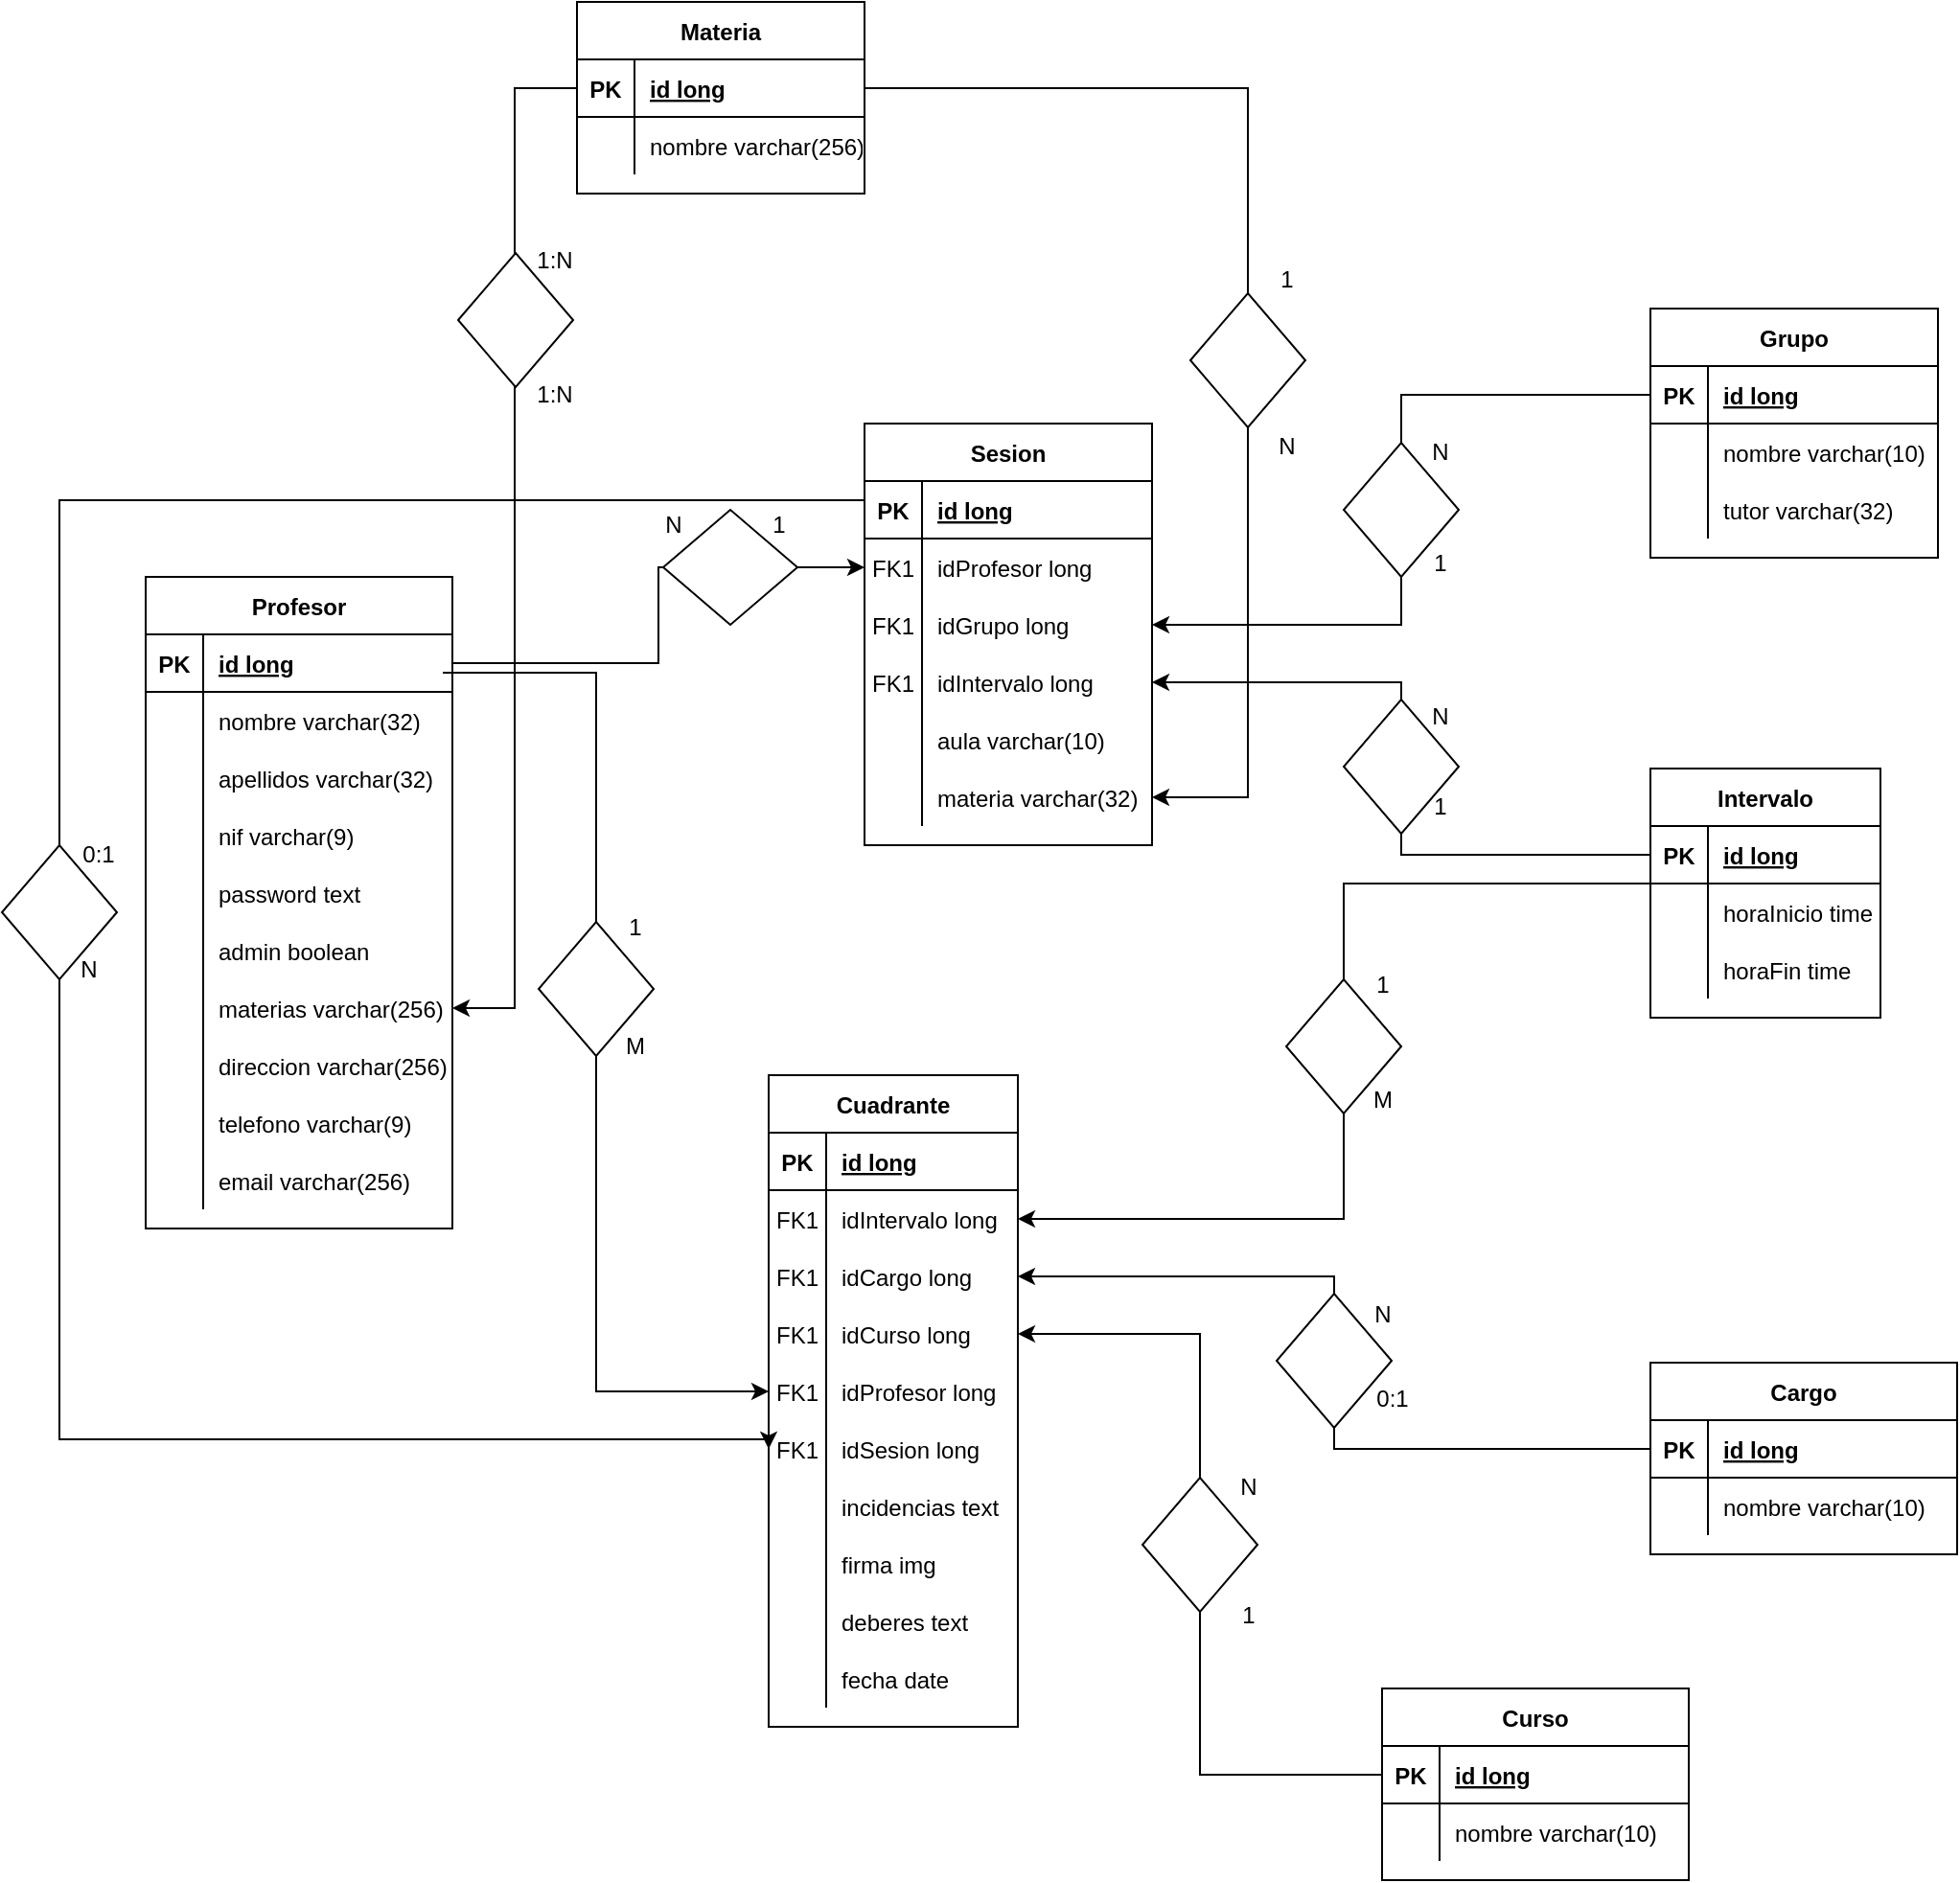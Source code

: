 <mxfile version="24.9.3">
  <diagram id="R2lEEEUBdFMjLlhIrx00" name="Page-1">
    <mxGraphModel dx="1673" dy="2074" grid="1" gridSize="10" guides="1" tooltips="1" connect="1" arrows="1" fold="1" page="1" pageScale="1" pageWidth="850" pageHeight="1100" math="0" shadow="0" extFonts="Permanent Marker^https://fonts.googleapis.com/css?family=Permanent+Marker">
      <root>
        <mxCell id="0" />
        <mxCell id="1" parent="0" />
        <mxCell id="C-vyLk0tnHw3VtMMgP7b-2" value="Cargo" style="shape=table;startSize=30;container=1;collapsible=1;childLayout=tableLayout;fixedRows=1;rowLines=0;fontStyle=1;align=center;resizeLast=1;" parent="1" vertex="1">
          <mxGeometry x="950" y="270" width="160" height="100" as="geometry" />
        </mxCell>
        <mxCell id="C-vyLk0tnHw3VtMMgP7b-3" value="" style="shape=partialRectangle;collapsible=0;dropTarget=0;pointerEvents=0;fillColor=none;points=[[0,0.5],[1,0.5]];portConstraint=eastwest;top=0;left=0;right=0;bottom=1;" parent="C-vyLk0tnHw3VtMMgP7b-2" vertex="1">
          <mxGeometry y="30" width="160" height="30" as="geometry" />
        </mxCell>
        <mxCell id="C-vyLk0tnHw3VtMMgP7b-4" value="PK" style="shape=partialRectangle;overflow=hidden;connectable=0;fillColor=none;top=0;left=0;bottom=0;right=0;fontStyle=1;" parent="C-vyLk0tnHw3VtMMgP7b-3" vertex="1">
          <mxGeometry width="30" height="30" as="geometry">
            <mxRectangle width="30" height="30" as="alternateBounds" />
          </mxGeometry>
        </mxCell>
        <mxCell id="C-vyLk0tnHw3VtMMgP7b-5" value="id long" style="shape=partialRectangle;overflow=hidden;connectable=0;fillColor=none;top=0;left=0;bottom=0;right=0;align=left;spacingLeft=6;fontStyle=5;" parent="C-vyLk0tnHw3VtMMgP7b-3" vertex="1">
          <mxGeometry x="30" width="130" height="30" as="geometry">
            <mxRectangle width="130" height="30" as="alternateBounds" />
          </mxGeometry>
        </mxCell>
        <mxCell id="C-vyLk0tnHw3VtMMgP7b-6" value="" style="shape=partialRectangle;collapsible=0;dropTarget=0;pointerEvents=0;fillColor=none;points=[[0,0.5],[1,0.5]];portConstraint=eastwest;top=0;left=0;right=0;bottom=0;" parent="C-vyLk0tnHw3VtMMgP7b-2" vertex="1">
          <mxGeometry y="60" width="160" height="30" as="geometry" />
        </mxCell>
        <mxCell id="C-vyLk0tnHw3VtMMgP7b-7" value="" style="shape=partialRectangle;overflow=hidden;connectable=0;fillColor=none;top=0;left=0;bottom=0;right=0;" parent="C-vyLk0tnHw3VtMMgP7b-6" vertex="1">
          <mxGeometry width="30" height="30" as="geometry">
            <mxRectangle width="30" height="30" as="alternateBounds" />
          </mxGeometry>
        </mxCell>
        <mxCell id="C-vyLk0tnHw3VtMMgP7b-8" value="nombre varchar(10)" style="shape=partialRectangle;overflow=hidden;connectable=0;fillColor=none;top=0;left=0;bottom=0;right=0;align=left;spacingLeft=6;" parent="C-vyLk0tnHw3VtMMgP7b-6" vertex="1">
          <mxGeometry x="30" width="130" height="30" as="geometry">
            <mxRectangle width="130" height="30" as="alternateBounds" />
          </mxGeometry>
        </mxCell>
        <mxCell id="g5F8rc-oqBEYYvra2aGh-3" value="Profesor" style="shape=table;startSize=30;container=1;collapsible=1;childLayout=tableLayout;fixedRows=1;rowLines=0;fontStyle=1;align=center;resizeLast=1;" parent="1" vertex="1">
          <mxGeometry x="165" y="-140" width="160" height="340" as="geometry" />
        </mxCell>
        <mxCell id="g5F8rc-oqBEYYvra2aGh-4" value="" style="shape=partialRectangle;collapsible=0;dropTarget=0;pointerEvents=0;fillColor=none;points=[[0,0.5],[1,0.5]];portConstraint=eastwest;top=0;left=0;right=0;bottom=1;" parent="g5F8rc-oqBEYYvra2aGh-3" vertex="1">
          <mxGeometry y="30" width="160" height="30" as="geometry" />
        </mxCell>
        <mxCell id="g5F8rc-oqBEYYvra2aGh-5" value="PK" style="shape=partialRectangle;overflow=hidden;connectable=0;fillColor=none;top=0;left=0;bottom=0;right=0;fontStyle=1;" parent="g5F8rc-oqBEYYvra2aGh-4" vertex="1">
          <mxGeometry width="30" height="30" as="geometry">
            <mxRectangle width="30" height="30" as="alternateBounds" />
          </mxGeometry>
        </mxCell>
        <mxCell id="g5F8rc-oqBEYYvra2aGh-6" value="id long" style="shape=partialRectangle;overflow=hidden;connectable=0;fillColor=none;top=0;left=0;bottom=0;right=0;align=left;spacingLeft=6;fontStyle=5;" parent="g5F8rc-oqBEYYvra2aGh-4" vertex="1">
          <mxGeometry x="30" width="130" height="30" as="geometry">
            <mxRectangle width="130" height="30" as="alternateBounds" />
          </mxGeometry>
        </mxCell>
        <mxCell id="g5F8rc-oqBEYYvra2aGh-7" value="" style="shape=partialRectangle;collapsible=0;dropTarget=0;pointerEvents=0;fillColor=none;points=[[0,0.5],[1,0.5]];portConstraint=eastwest;top=0;left=0;right=0;bottom=0;" parent="g5F8rc-oqBEYYvra2aGh-3" vertex="1">
          <mxGeometry y="60" width="160" height="30" as="geometry" />
        </mxCell>
        <mxCell id="g5F8rc-oqBEYYvra2aGh-8" value="" style="shape=partialRectangle;overflow=hidden;connectable=0;fillColor=none;top=0;left=0;bottom=0;right=0;" parent="g5F8rc-oqBEYYvra2aGh-7" vertex="1">
          <mxGeometry width="30" height="30" as="geometry">
            <mxRectangle width="30" height="30" as="alternateBounds" />
          </mxGeometry>
        </mxCell>
        <mxCell id="g5F8rc-oqBEYYvra2aGh-9" value="nombre varchar(32)" style="shape=partialRectangle;overflow=hidden;connectable=0;fillColor=none;top=0;left=0;bottom=0;right=0;align=left;spacingLeft=6;" parent="g5F8rc-oqBEYYvra2aGh-7" vertex="1">
          <mxGeometry x="30" width="130" height="30" as="geometry">
            <mxRectangle width="130" height="30" as="alternateBounds" />
          </mxGeometry>
        </mxCell>
        <mxCell id="g5F8rc-oqBEYYvra2aGh-27" value="" style="shape=partialRectangle;collapsible=0;dropTarget=0;pointerEvents=0;fillColor=none;points=[[0,0.5],[1,0.5]];portConstraint=eastwest;top=0;left=0;right=0;bottom=0;" parent="g5F8rc-oqBEYYvra2aGh-3" vertex="1">
          <mxGeometry y="90" width="160" height="30" as="geometry" />
        </mxCell>
        <mxCell id="g5F8rc-oqBEYYvra2aGh-28" value="" style="shape=partialRectangle;overflow=hidden;connectable=0;fillColor=none;top=0;left=0;bottom=0;right=0;" parent="g5F8rc-oqBEYYvra2aGh-27" vertex="1">
          <mxGeometry width="30" height="30" as="geometry">
            <mxRectangle width="30" height="30" as="alternateBounds" />
          </mxGeometry>
        </mxCell>
        <mxCell id="g5F8rc-oqBEYYvra2aGh-29" value="apellidos varchar(32)" style="shape=partialRectangle;overflow=hidden;connectable=0;fillColor=none;top=0;left=0;bottom=0;right=0;align=left;spacingLeft=6;" parent="g5F8rc-oqBEYYvra2aGh-27" vertex="1">
          <mxGeometry x="30" width="130" height="30" as="geometry">
            <mxRectangle width="130" height="30" as="alternateBounds" />
          </mxGeometry>
        </mxCell>
        <mxCell id="g5F8rc-oqBEYYvra2aGh-30" value="" style="shape=partialRectangle;collapsible=0;dropTarget=0;pointerEvents=0;fillColor=none;points=[[0,0.5],[1,0.5]];portConstraint=eastwest;top=0;left=0;right=0;bottom=0;" parent="g5F8rc-oqBEYYvra2aGh-3" vertex="1">
          <mxGeometry y="120" width="160" height="30" as="geometry" />
        </mxCell>
        <mxCell id="g5F8rc-oqBEYYvra2aGh-31" value="" style="shape=partialRectangle;overflow=hidden;connectable=0;fillColor=none;top=0;left=0;bottom=0;right=0;" parent="g5F8rc-oqBEYYvra2aGh-30" vertex="1">
          <mxGeometry width="30" height="30" as="geometry">
            <mxRectangle width="30" height="30" as="alternateBounds" />
          </mxGeometry>
        </mxCell>
        <mxCell id="g5F8rc-oqBEYYvra2aGh-32" value="nif varchar(9)" style="shape=partialRectangle;overflow=hidden;connectable=0;fillColor=none;top=0;left=0;bottom=0;right=0;align=left;spacingLeft=6;" parent="g5F8rc-oqBEYYvra2aGh-30" vertex="1">
          <mxGeometry x="30" width="130" height="30" as="geometry">
            <mxRectangle width="130" height="30" as="alternateBounds" />
          </mxGeometry>
        </mxCell>
        <mxCell id="g5F8rc-oqBEYYvra2aGh-87" value="" style="shape=partialRectangle;collapsible=0;dropTarget=0;pointerEvents=0;fillColor=none;points=[[0,0.5],[1,0.5]];portConstraint=eastwest;top=0;left=0;right=0;bottom=0;" parent="g5F8rc-oqBEYYvra2aGh-3" vertex="1">
          <mxGeometry y="150" width="160" height="30" as="geometry" />
        </mxCell>
        <mxCell id="g5F8rc-oqBEYYvra2aGh-88" value="" style="shape=partialRectangle;overflow=hidden;connectable=0;fillColor=none;top=0;left=0;bottom=0;right=0;" parent="g5F8rc-oqBEYYvra2aGh-87" vertex="1">
          <mxGeometry width="30" height="30" as="geometry">
            <mxRectangle width="30" height="30" as="alternateBounds" />
          </mxGeometry>
        </mxCell>
        <mxCell id="g5F8rc-oqBEYYvra2aGh-89" value="password text" style="shape=partialRectangle;overflow=hidden;connectable=0;fillColor=none;top=0;left=0;bottom=0;right=0;align=left;spacingLeft=6;" parent="g5F8rc-oqBEYYvra2aGh-87" vertex="1">
          <mxGeometry x="30" width="130" height="30" as="geometry">
            <mxRectangle width="130" height="30" as="alternateBounds" />
          </mxGeometry>
        </mxCell>
        <mxCell id="g5F8rc-oqBEYYvra2aGh-72" value="" style="shape=partialRectangle;collapsible=0;dropTarget=0;pointerEvents=0;fillColor=none;points=[[0,0.5],[1,0.5]];portConstraint=eastwest;top=0;left=0;right=0;bottom=0;" parent="g5F8rc-oqBEYYvra2aGh-3" vertex="1">
          <mxGeometry y="180" width="160" height="30" as="geometry" />
        </mxCell>
        <mxCell id="g5F8rc-oqBEYYvra2aGh-73" value="" style="shape=partialRectangle;overflow=hidden;connectable=0;fillColor=none;top=0;left=0;bottom=0;right=0;" parent="g5F8rc-oqBEYYvra2aGh-72" vertex="1">
          <mxGeometry width="30" height="30" as="geometry">
            <mxRectangle width="30" height="30" as="alternateBounds" />
          </mxGeometry>
        </mxCell>
        <mxCell id="g5F8rc-oqBEYYvra2aGh-74" value="admin boolean" style="shape=partialRectangle;overflow=hidden;connectable=0;fillColor=none;top=0;left=0;bottom=0;right=0;align=left;spacingLeft=6;" parent="g5F8rc-oqBEYYvra2aGh-72" vertex="1">
          <mxGeometry x="30" width="130" height="30" as="geometry">
            <mxRectangle width="130" height="30" as="alternateBounds" />
          </mxGeometry>
        </mxCell>
        <mxCell id="g5F8rc-oqBEYYvra2aGh-75" value="" style="shape=partialRectangle;collapsible=0;dropTarget=0;pointerEvents=0;fillColor=none;points=[[0,0.5],[1,0.5]];portConstraint=eastwest;top=0;left=0;right=0;bottom=0;" parent="g5F8rc-oqBEYYvra2aGh-3" vertex="1">
          <mxGeometry y="210" width="160" height="30" as="geometry" />
        </mxCell>
        <mxCell id="g5F8rc-oqBEYYvra2aGh-76" value="" style="shape=partialRectangle;overflow=hidden;connectable=0;fillColor=none;top=0;left=0;bottom=0;right=0;" parent="g5F8rc-oqBEYYvra2aGh-75" vertex="1">
          <mxGeometry width="30" height="30" as="geometry">
            <mxRectangle width="30" height="30" as="alternateBounds" />
          </mxGeometry>
        </mxCell>
        <mxCell id="g5F8rc-oqBEYYvra2aGh-77" value="materias varchar(256)" style="shape=partialRectangle;overflow=hidden;connectable=0;fillColor=none;top=0;left=0;bottom=0;right=0;align=left;spacingLeft=6;" parent="g5F8rc-oqBEYYvra2aGh-75" vertex="1">
          <mxGeometry x="30" width="130" height="30" as="geometry">
            <mxRectangle width="130" height="30" as="alternateBounds" />
          </mxGeometry>
        </mxCell>
        <mxCell id="g5F8rc-oqBEYYvra2aGh-78" value="" style="shape=partialRectangle;collapsible=0;dropTarget=0;pointerEvents=0;fillColor=none;points=[[0,0.5],[1,0.5]];portConstraint=eastwest;top=0;left=0;right=0;bottom=0;" parent="g5F8rc-oqBEYYvra2aGh-3" vertex="1">
          <mxGeometry y="240" width="160" height="30" as="geometry" />
        </mxCell>
        <mxCell id="g5F8rc-oqBEYYvra2aGh-79" value="" style="shape=partialRectangle;overflow=hidden;connectable=0;fillColor=none;top=0;left=0;bottom=0;right=0;" parent="g5F8rc-oqBEYYvra2aGh-78" vertex="1">
          <mxGeometry width="30" height="30" as="geometry">
            <mxRectangle width="30" height="30" as="alternateBounds" />
          </mxGeometry>
        </mxCell>
        <mxCell id="g5F8rc-oqBEYYvra2aGh-80" value="direccion varchar(256)" style="shape=partialRectangle;overflow=hidden;connectable=0;fillColor=none;top=0;left=0;bottom=0;right=0;align=left;spacingLeft=6;" parent="g5F8rc-oqBEYYvra2aGh-78" vertex="1">
          <mxGeometry x="30" width="130" height="30" as="geometry">
            <mxRectangle width="130" height="30" as="alternateBounds" />
          </mxGeometry>
        </mxCell>
        <mxCell id="g5F8rc-oqBEYYvra2aGh-81" value="" style="shape=partialRectangle;collapsible=0;dropTarget=0;pointerEvents=0;fillColor=none;points=[[0,0.5],[1,0.5]];portConstraint=eastwest;top=0;left=0;right=0;bottom=0;" parent="g5F8rc-oqBEYYvra2aGh-3" vertex="1">
          <mxGeometry y="270" width="160" height="30" as="geometry" />
        </mxCell>
        <mxCell id="g5F8rc-oqBEYYvra2aGh-82" value="" style="shape=partialRectangle;overflow=hidden;connectable=0;fillColor=none;top=0;left=0;bottom=0;right=0;" parent="g5F8rc-oqBEYYvra2aGh-81" vertex="1">
          <mxGeometry width="30" height="30" as="geometry">
            <mxRectangle width="30" height="30" as="alternateBounds" />
          </mxGeometry>
        </mxCell>
        <mxCell id="g5F8rc-oqBEYYvra2aGh-83" value="telefono varchar(9)" style="shape=partialRectangle;overflow=hidden;connectable=0;fillColor=none;top=0;left=0;bottom=0;right=0;align=left;spacingLeft=6;" parent="g5F8rc-oqBEYYvra2aGh-81" vertex="1">
          <mxGeometry x="30" width="130" height="30" as="geometry">
            <mxRectangle width="130" height="30" as="alternateBounds" />
          </mxGeometry>
        </mxCell>
        <mxCell id="g5F8rc-oqBEYYvra2aGh-84" value="" style="shape=partialRectangle;collapsible=0;dropTarget=0;pointerEvents=0;fillColor=none;points=[[0,0.5],[1,0.5]];portConstraint=eastwest;top=0;left=0;right=0;bottom=0;" parent="g5F8rc-oqBEYYvra2aGh-3" vertex="1">
          <mxGeometry y="300" width="160" height="30" as="geometry" />
        </mxCell>
        <mxCell id="g5F8rc-oqBEYYvra2aGh-85" value="" style="shape=partialRectangle;overflow=hidden;connectable=0;fillColor=none;top=0;left=0;bottom=0;right=0;" parent="g5F8rc-oqBEYYvra2aGh-84" vertex="1">
          <mxGeometry width="30" height="30" as="geometry">
            <mxRectangle width="30" height="30" as="alternateBounds" />
          </mxGeometry>
        </mxCell>
        <mxCell id="g5F8rc-oqBEYYvra2aGh-86" value="email varchar(256)" style="shape=partialRectangle;overflow=hidden;connectable=0;fillColor=none;top=0;left=0;bottom=0;right=0;align=left;spacingLeft=6;" parent="g5F8rc-oqBEYYvra2aGh-84" vertex="1">
          <mxGeometry x="30" width="130" height="30" as="geometry">
            <mxRectangle width="130" height="30" as="alternateBounds" />
          </mxGeometry>
        </mxCell>
        <mxCell id="g5F8rc-oqBEYYvra2aGh-90" value="Sesion" style="shape=table;startSize=30;container=1;collapsible=1;childLayout=tableLayout;fixedRows=1;rowLines=0;fontStyle=1;align=center;resizeLast=1;shadow=0;" parent="1" vertex="1">
          <mxGeometry x="540" y="-220" width="150" height="220" as="geometry" />
        </mxCell>
        <mxCell id="g5F8rc-oqBEYYvra2aGh-91" value="" style="shape=partialRectangle;collapsible=0;dropTarget=0;pointerEvents=0;fillColor=none;points=[[0,0.5],[1,0.5]];portConstraint=eastwest;top=0;left=0;right=0;bottom=1;" parent="g5F8rc-oqBEYYvra2aGh-90" vertex="1">
          <mxGeometry y="30" width="150" height="30" as="geometry" />
        </mxCell>
        <mxCell id="g5F8rc-oqBEYYvra2aGh-92" value="PK" style="shape=partialRectangle;overflow=hidden;connectable=0;fillColor=none;top=0;left=0;bottom=0;right=0;fontStyle=1;" parent="g5F8rc-oqBEYYvra2aGh-91" vertex="1">
          <mxGeometry width="30" height="30" as="geometry">
            <mxRectangle width="30" height="30" as="alternateBounds" />
          </mxGeometry>
        </mxCell>
        <mxCell id="g5F8rc-oqBEYYvra2aGh-93" value="id long" style="shape=partialRectangle;overflow=hidden;connectable=0;fillColor=none;top=0;left=0;bottom=0;right=0;align=left;spacingLeft=6;fontStyle=5;" parent="g5F8rc-oqBEYYvra2aGh-91" vertex="1">
          <mxGeometry x="30" width="120" height="30" as="geometry">
            <mxRectangle width="120" height="30" as="alternateBounds" />
          </mxGeometry>
        </mxCell>
        <mxCell id="g5F8rc-oqBEYYvra2aGh-94" value="" style="shape=partialRectangle;collapsible=0;dropTarget=0;pointerEvents=0;fillColor=none;points=[[0,0.5],[1,0.5]];portConstraint=eastwest;top=0;left=0;right=0;bottom=0;" parent="g5F8rc-oqBEYYvra2aGh-90" vertex="1">
          <mxGeometry y="60" width="150" height="30" as="geometry" />
        </mxCell>
        <mxCell id="g5F8rc-oqBEYYvra2aGh-95" value="FK1" style="shape=partialRectangle;overflow=hidden;connectable=0;fillColor=none;top=0;left=0;bottom=0;right=0;" parent="g5F8rc-oqBEYYvra2aGh-94" vertex="1">
          <mxGeometry width="30" height="30" as="geometry">
            <mxRectangle width="30" height="30" as="alternateBounds" />
          </mxGeometry>
        </mxCell>
        <mxCell id="g5F8rc-oqBEYYvra2aGh-96" value="idProfesor long" style="shape=partialRectangle;overflow=hidden;connectable=0;fillColor=none;top=0;left=0;bottom=0;right=0;align=left;spacingLeft=6;" parent="g5F8rc-oqBEYYvra2aGh-94" vertex="1">
          <mxGeometry x="30" width="120" height="30" as="geometry">
            <mxRectangle width="120" height="30" as="alternateBounds" />
          </mxGeometry>
        </mxCell>
        <mxCell id="g5F8rc-oqBEYYvra2aGh-121" value="" style="shape=partialRectangle;collapsible=0;dropTarget=0;pointerEvents=0;fillColor=none;points=[[0,0.5],[1,0.5]];portConstraint=eastwest;top=0;left=0;right=0;bottom=0;" parent="g5F8rc-oqBEYYvra2aGh-90" vertex="1">
          <mxGeometry y="90" width="150" height="30" as="geometry" />
        </mxCell>
        <mxCell id="g5F8rc-oqBEYYvra2aGh-122" value="FK1" style="shape=partialRectangle;overflow=hidden;connectable=0;fillColor=none;top=0;left=0;bottom=0;right=0;" parent="g5F8rc-oqBEYYvra2aGh-121" vertex="1">
          <mxGeometry width="30" height="30" as="geometry">
            <mxRectangle width="30" height="30" as="alternateBounds" />
          </mxGeometry>
        </mxCell>
        <mxCell id="g5F8rc-oqBEYYvra2aGh-123" value="idGrupo long" style="shape=partialRectangle;overflow=hidden;connectable=0;fillColor=none;top=0;left=0;bottom=0;right=0;align=left;spacingLeft=6;" parent="g5F8rc-oqBEYYvra2aGh-121" vertex="1">
          <mxGeometry x="30" width="120" height="30" as="geometry">
            <mxRectangle width="120" height="30" as="alternateBounds" />
          </mxGeometry>
        </mxCell>
        <mxCell id="g5F8rc-oqBEYYvra2aGh-124" value="" style="shape=partialRectangle;collapsible=0;dropTarget=0;pointerEvents=0;fillColor=none;points=[[0,0.5],[1,0.5]];portConstraint=eastwest;top=0;left=0;right=0;bottom=0;" parent="g5F8rc-oqBEYYvra2aGh-90" vertex="1">
          <mxGeometry y="120" width="150" height="30" as="geometry" />
        </mxCell>
        <mxCell id="g5F8rc-oqBEYYvra2aGh-125" value="FK1" style="shape=partialRectangle;overflow=hidden;connectable=0;fillColor=none;top=0;left=0;bottom=0;right=0;" parent="g5F8rc-oqBEYYvra2aGh-124" vertex="1">
          <mxGeometry width="30" height="30" as="geometry">
            <mxRectangle width="30" height="30" as="alternateBounds" />
          </mxGeometry>
        </mxCell>
        <mxCell id="g5F8rc-oqBEYYvra2aGh-126" value="idIntervalo long" style="shape=partialRectangle;overflow=hidden;connectable=0;fillColor=none;top=0;left=0;bottom=0;right=0;align=left;spacingLeft=6;" parent="g5F8rc-oqBEYYvra2aGh-124" vertex="1">
          <mxGeometry x="30" width="120" height="30" as="geometry">
            <mxRectangle width="120" height="30" as="alternateBounds" />
          </mxGeometry>
        </mxCell>
        <mxCell id="g5F8rc-oqBEYYvra2aGh-127" value="" style="shape=partialRectangle;collapsible=0;dropTarget=0;pointerEvents=0;fillColor=none;points=[[0,0.5],[1,0.5]];portConstraint=eastwest;top=0;left=0;right=0;bottom=0;" parent="g5F8rc-oqBEYYvra2aGh-90" vertex="1">
          <mxGeometry y="150" width="150" height="30" as="geometry" />
        </mxCell>
        <mxCell id="g5F8rc-oqBEYYvra2aGh-128" value="" style="shape=partialRectangle;overflow=hidden;connectable=0;fillColor=none;top=0;left=0;bottom=0;right=0;" parent="g5F8rc-oqBEYYvra2aGh-127" vertex="1">
          <mxGeometry width="30" height="30" as="geometry">
            <mxRectangle width="30" height="30" as="alternateBounds" />
          </mxGeometry>
        </mxCell>
        <mxCell id="g5F8rc-oqBEYYvra2aGh-129" value="aula varchar(10)" style="shape=partialRectangle;overflow=hidden;connectable=0;fillColor=none;top=0;left=0;bottom=0;right=0;align=left;spacingLeft=6;" parent="g5F8rc-oqBEYYvra2aGh-127" vertex="1">
          <mxGeometry x="30" width="120" height="30" as="geometry">
            <mxRectangle width="120" height="30" as="alternateBounds" />
          </mxGeometry>
        </mxCell>
        <mxCell id="g5F8rc-oqBEYYvra2aGh-130" value="" style="shape=partialRectangle;collapsible=0;dropTarget=0;pointerEvents=0;fillColor=none;points=[[0,0.5],[1,0.5]];portConstraint=eastwest;top=0;left=0;right=0;bottom=0;" parent="g5F8rc-oqBEYYvra2aGh-90" vertex="1">
          <mxGeometry y="180" width="150" height="30" as="geometry" />
        </mxCell>
        <mxCell id="g5F8rc-oqBEYYvra2aGh-131" value="" style="shape=partialRectangle;overflow=hidden;connectable=0;fillColor=none;top=0;left=0;bottom=0;right=0;" parent="g5F8rc-oqBEYYvra2aGh-130" vertex="1">
          <mxGeometry width="30" height="30" as="geometry">
            <mxRectangle width="30" height="30" as="alternateBounds" />
          </mxGeometry>
        </mxCell>
        <mxCell id="g5F8rc-oqBEYYvra2aGh-132" value="materia varchar(32)" style="shape=partialRectangle;overflow=hidden;connectable=0;fillColor=none;top=0;left=0;bottom=0;right=0;align=left;spacingLeft=6;" parent="g5F8rc-oqBEYYvra2aGh-130" vertex="1">
          <mxGeometry x="30" width="120" height="30" as="geometry">
            <mxRectangle width="120" height="30" as="alternateBounds" />
          </mxGeometry>
        </mxCell>
        <mxCell id="g5F8rc-oqBEYYvra2aGh-133" value="Grupo" style="shape=table;startSize=30;container=1;collapsible=1;childLayout=tableLayout;fixedRows=1;rowLines=0;fontStyle=1;align=center;resizeLast=1;" parent="1" vertex="1">
          <mxGeometry x="950" y="-280" width="150" height="130" as="geometry" />
        </mxCell>
        <mxCell id="g5F8rc-oqBEYYvra2aGh-134" value="" style="shape=partialRectangle;collapsible=0;dropTarget=0;pointerEvents=0;fillColor=none;points=[[0,0.5],[1,0.5]];portConstraint=eastwest;top=0;left=0;right=0;bottom=1;" parent="g5F8rc-oqBEYYvra2aGh-133" vertex="1">
          <mxGeometry y="30" width="150" height="30" as="geometry" />
        </mxCell>
        <mxCell id="g5F8rc-oqBEYYvra2aGh-135" value="PK" style="shape=partialRectangle;overflow=hidden;connectable=0;fillColor=none;top=0;left=0;bottom=0;right=0;fontStyle=1;" parent="g5F8rc-oqBEYYvra2aGh-134" vertex="1">
          <mxGeometry width="30" height="30" as="geometry">
            <mxRectangle width="30" height="30" as="alternateBounds" />
          </mxGeometry>
        </mxCell>
        <mxCell id="g5F8rc-oqBEYYvra2aGh-136" value="id long" style="shape=partialRectangle;overflow=hidden;connectable=0;fillColor=none;top=0;left=0;bottom=0;right=0;align=left;spacingLeft=6;fontStyle=5;" parent="g5F8rc-oqBEYYvra2aGh-134" vertex="1">
          <mxGeometry x="30" width="120" height="30" as="geometry">
            <mxRectangle width="120" height="30" as="alternateBounds" />
          </mxGeometry>
        </mxCell>
        <mxCell id="g5F8rc-oqBEYYvra2aGh-137" value="" style="shape=partialRectangle;collapsible=0;dropTarget=0;pointerEvents=0;fillColor=none;points=[[0,0.5],[1,0.5]];portConstraint=eastwest;top=0;left=0;right=0;bottom=0;" parent="g5F8rc-oqBEYYvra2aGh-133" vertex="1">
          <mxGeometry y="60" width="150" height="30" as="geometry" />
        </mxCell>
        <mxCell id="g5F8rc-oqBEYYvra2aGh-138" value="" style="shape=partialRectangle;overflow=hidden;connectable=0;fillColor=none;top=0;left=0;bottom=0;right=0;" parent="g5F8rc-oqBEYYvra2aGh-137" vertex="1">
          <mxGeometry width="30" height="30" as="geometry">
            <mxRectangle width="30" height="30" as="alternateBounds" />
          </mxGeometry>
        </mxCell>
        <mxCell id="g5F8rc-oqBEYYvra2aGh-139" value="nombre varchar(10)" style="shape=partialRectangle;overflow=hidden;connectable=0;fillColor=none;top=0;left=0;bottom=0;right=0;align=left;spacingLeft=6;" parent="g5F8rc-oqBEYYvra2aGh-137" vertex="1">
          <mxGeometry x="30" width="120" height="30" as="geometry">
            <mxRectangle width="120" height="30" as="alternateBounds" />
          </mxGeometry>
        </mxCell>
        <mxCell id="g5F8rc-oqBEYYvra2aGh-140" value="" style="shape=partialRectangle;collapsible=0;dropTarget=0;pointerEvents=0;fillColor=none;points=[[0,0.5],[1,0.5]];portConstraint=eastwest;top=0;left=0;right=0;bottom=0;" parent="g5F8rc-oqBEYYvra2aGh-133" vertex="1">
          <mxGeometry y="90" width="150" height="30" as="geometry" />
        </mxCell>
        <mxCell id="g5F8rc-oqBEYYvra2aGh-141" value="" style="shape=partialRectangle;overflow=hidden;connectable=0;fillColor=none;top=0;left=0;bottom=0;right=0;" parent="g5F8rc-oqBEYYvra2aGh-140" vertex="1">
          <mxGeometry width="30" height="30" as="geometry">
            <mxRectangle width="30" height="30" as="alternateBounds" />
          </mxGeometry>
        </mxCell>
        <mxCell id="g5F8rc-oqBEYYvra2aGh-142" value="tutor varchar(32)" style="shape=partialRectangle;overflow=hidden;connectable=0;fillColor=none;top=0;left=0;bottom=0;right=0;align=left;spacingLeft=6;" parent="g5F8rc-oqBEYYvra2aGh-140" vertex="1">
          <mxGeometry x="30" width="120" height="30" as="geometry">
            <mxRectangle width="120" height="30" as="alternateBounds" />
          </mxGeometry>
        </mxCell>
        <mxCell id="g5F8rc-oqBEYYvra2aGh-143" value="Intervalo" style="shape=table;startSize=30;container=1;collapsible=1;childLayout=tableLayout;fixedRows=1;rowLines=0;fontStyle=1;align=center;resizeLast=1;" parent="1" vertex="1">
          <mxGeometry x="950" y="-40" width="120" height="130" as="geometry" />
        </mxCell>
        <mxCell id="g5F8rc-oqBEYYvra2aGh-144" value="" style="shape=partialRectangle;collapsible=0;dropTarget=0;pointerEvents=0;fillColor=none;points=[[0,0.5],[1,0.5]];portConstraint=eastwest;top=0;left=0;right=0;bottom=1;" parent="g5F8rc-oqBEYYvra2aGh-143" vertex="1">
          <mxGeometry y="30" width="120" height="30" as="geometry" />
        </mxCell>
        <mxCell id="g5F8rc-oqBEYYvra2aGh-145" value="PK" style="shape=partialRectangle;overflow=hidden;connectable=0;fillColor=none;top=0;left=0;bottom=0;right=0;fontStyle=1;" parent="g5F8rc-oqBEYYvra2aGh-144" vertex="1">
          <mxGeometry width="30" height="30" as="geometry">
            <mxRectangle width="30" height="30" as="alternateBounds" />
          </mxGeometry>
        </mxCell>
        <mxCell id="g5F8rc-oqBEYYvra2aGh-146" value="id long" style="shape=partialRectangle;overflow=hidden;connectable=0;fillColor=none;top=0;left=0;bottom=0;right=0;align=left;spacingLeft=6;fontStyle=5;" parent="g5F8rc-oqBEYYvra2aGh-144" vertex="1">
          <mxGeometry x="30" width="90" height="30" as="geometry">
            <mxRectangle width="90" height="30" as="alternateBounds" />
          </mxGeometry>
        </mxCell>
        <mxCell id="g5F8rc-oqBEYYvra2aGh-147" value="" style="shape=partialRectangle;collapsible=0;dropTarget=0;pointerEvents=0;fillColor=none;points=[[0,0.5],[1,0.5]];portConstraint=eastwest;top=0;left=0;right=0;bottom=0;" parent="g5F8rc-oqBEYYvra2aGh-143" vertex="1">
          <mxGeometry y="60" width="120" height="30" as="geometry" />
        </mxCell>
        <mxCell id="g5F8rc-oqBEYYvra2aGh-148" value="" style="shape=partialRectangle;overflow=hidden;connectable=0;fillColor=none;top=0;left=0;bottom=0;right=0;" parent="g5F8rc-oqBEYYvra2aGh-147" vertex="1">
          <mxGeometry width="30" height="30" as="geometry">
            <mxRectangle width="30" height="30" as="alternateBounds" />
          </mxGeometry>
        </mxCell>
        <mxCell id="g5F8rc-oqBEYYvra2aGh-149" value="horaInicio time" style="shape=partialRectangle;overflow=hidden;connectable=0;fillColor=none;top=0;left=0;bottom=0;right=0;align=left;spacingLeft=6;" parent="g5F8rc-oqBEYYvra2aGh-147" vertex="1">
          <mxGeometry x="30" width="90" height="30" as="geometry">
            <mxRectangle width="90" height="30" as="alternateBounds" />
          </mxGeometry>
        </mxCell>
        <mxCell id="g5F8rc-oqBEYYvra2aGh-150" value="" style="shape=partialRectangle;collapsible=0;dropTarget=0;pointerEvents=0;fillColor=none;points=[[0,0.5],[1,0.5]];portConstraint=eastwest;top=0;left=0;right=0;bottom=0;" parent="g5F8rc-oqBEYYvra2aGh-143" vertex="1">
          <mxGeometry y="90" width="120" height="30" as="geometry" />
        </mxCell>
        <mxCell id="g5F8rc-oqBEYYvra2aGh-151" value="" style="shape=partialRectangle;overflow=hidden;connectable=0;fillColor=none;top=0;left=0;bottom=0;right=0;" parent="g5F8rc-oqBEYYvra2aGh-150" vertex="1">
          <mxGeometry width="30" height="30" as="geometry">
            <mxRectangle width="30" height="30" as="alternateBounds" />
          </mxGeometry>
        </mxCell>
        <mxCell id="g5F8rc-oqBEYYvra2aGh-152" value="horaFin time" style="shape=partialRectangle;overflow=hidden;connectable=0;fillColor=none;top=0;left=0;bottom=0;right=0;align=left;spacingLeft=6;" parent="g5F8rc-oqBEYYvra2aGh-150" vertex="1">
          <mxGeometry x="30" width="90" height="30" as="geometry">
            <mxRectangle width="90" height="30" as="alternateBounds" />
          </mxGeometry>
        </mxCell>
        <mxCell id="g5F8rc-oqBEYYvra2aGh-163" value="Cuadrante" style="shape=table;startSize=30;container=1;collapsible=1;childLayout=tableLayout;fixedRows=1;rowLines=0;fontStyle=1;align=center;resizeLast=1;" parent="1" vertex="1">
          <mxGeometry x="490" y="120" width="130" height="340" as="geometry" />
        </mxCell>
        <mxCell id="g5F8rc-oqBEYYvra2aGh-164" value="" style="shape=partialRectangle;collapsible=0;dropTarget=0;pointerEvents=0;fillColor=none;points=[[0,0.5],[1,0.5]];portConstraint=eastwest;top=0;left=0;right=0;bottom=1;" parent="g5F8rc-oqBEYYvra2aGh-163" vertex="1">
          <mxGeometry y="30" width="130" height="30" as="geometry" />
        </mxCell>
        <mxCell id="g5F8rc-oqBEYYvra2aGh-165" value="PK" style="shape=partialRectangle;overflow=hidden;connectable=0;fillColor=none;top=0;left=0;bottom=0;right=0;fontStyle=1;" parent="g5F8rc-oqBEYYvra2aGh-164" vertex="1">
          <mxGeometry width="30" height="30" as="geometry">
            <mxRectangle width="30" height="30" as="alternateBounds" />
          </mxGeometry>
        </mxCell>
        <mxCell id="g5F8rc-oqBEYYvra2aGh-166" value="id long" style="shape=partialRectangle;overflow=hidden;connectable=0;fillColor=none;top=0;left=0;bottom=0;right=0;align=left;spacingLeft=6;fontStyle=5;" parent="g5F8rc-oqBEYYvra2aGh-164" vertex="1">
          <mxGeometry x="30" width="100" height="30" as="geometry">
            <mxRectangle width="100" height="30" as="alternateBounds" />
          </mxGeometry>
        </mxCell>
        <mxCell id="g5F8rc-oqBEYYvra2aGh-167" value="" style="shape=partialRectangle;collapsible=0;dropTarget=0;pointerEvents=0;fillColor=none;points=[[0,0.5],[1,0.5]];portConstraint=eastwest;top=0;left=0;right=0;bottom=0;" parent="g5F8rc-oqBEYYvra2aGh-163" vertex="1">
          <mxGeometry y="60" width="130" height="30" as="geometry" />
        </mxCell>
        <mxCell id="g5F8rc-oqBEYYvra2aGh-168" value="FK1" style="shape=partialRectangle;overflow=hidden;connectable=0;fillColor=none;top=0;left=0;bottom=0;right=0;" parent="g5F8rc-oqBEYYvra2aGh-167" vertex="1">
          <mxGeometry width="30" height="30" as="geometry">
            <mxRectangle width="30" height="30" as="alternateBounds" />
          </mxGeometry>
        </mxCell>
        <mxCell id="g5F8rc-oqBEYYvra2aGh-169" value="idIntervalo long" style="shape=partialRectangle;overflow=hidden;connectable=0;fillColor=none;top=0;left=0;bottom=0;right=0;align=left;spacingLeft=6;" parent="g5F8rc-oqBEYYvra2aGh-167" vertex="1">
          <mxGeometry x="30" width="100" height="30" as="geometry">
            <mxRectangle width="100" height="30" as="alternateBounds" />
          </mxGeometry>
        </mxCell>
        <mxCell id="g5F8rc-oqBEYYvra2aGh-170" value="" style="shape=partialRectangle;collapsible=0;dropTarget=0;pointerEvents=0;fillColor=none;points=[[0,0.5],[1,0.5]];portConstraint=eastwest;top=0;left=0;right=0;bottom=0;" parent="g5F8rc-oqBEYYvra2aGh-163" vertex="1">
          <mxGeometry y="90" width="130" height="30" as="geometry" />
        </mxCell>
        <mxCell id="g5F8rc-oqBEYYvra2aGh-171" value="FK1" style="shape=partialRectangle;overflow=hidden;connectable=0;fillColor=none;top=0;left=0;bottom=0;right=0;" parent="g5F8rc-oqBEYYvra2aGh-170" vertex="1">
          <mxGeometry width="30" height="30" as="geometry">
            <mxRectangle width="30" height="30" as="alternateBounds" />
          </mxGeometry>
        </mxCell>
        <mxCell id="g5F8rc-oqBEYYvra2aGh-172" value="idCargo long" style="shape=partialRectangle;overflow=hidden;connectable=0;fillColor=none;top=0;left=0;bottom=0;right=0;align=left;spacingLeft=6;" parent="g5F8rc-oqBEYYvra2aGh-170" vertex="1">
          <mxGeometry x="30" width="100" height="30" as="geometry">
            <mxRectangle width="100" height="30" as="alternateBounds" />
          </mxGeometry>
        </mxCell>
        <mxCell id="cwLIUSjrmpmnWaTuvTXO-9" value="" style="shape=partialRectangle;collapsible=0;dropTarget=0;pointerEvents=0;fillColor=none;points=[[0,0.5],[1,0.5]];portConstraint=eastwest;top=0;left=0;right=0;bottom=0;" parent="g5F8rc-oqBEYYvra2aGh-163" vertex="1">
          <mxGeometry y="120" width="130" height="30" as="geometry" />
        </mxCell>
        <mxCell id="cwLIUSjrmpmnWaTuvTXO-10" value="FK1" style="shape=partialRectangle;overflow=hidden;connectable=0;fillColor=none;top=0;left=0;bottom=0;right=0;" parent="cwLIUSjrmpmnWaTuvTXO-9" vertex="1">
          <mxGeometry width="30" height="30" as="geometry">
            <mxRectangle width="30" height="30" as="alternateBounds" />
          </mxGeometry>
        </mxCell>
        <mxCell id="cwLIUSjrmpmnWaTuvTXO-11" value="idCurso long" style="shape=partialRectangle;overflow=hidden;connectable=0;fillColor=none;top=0;left=0;bottom=0;right=0;align=left;spacingLeft=6;" parent="cwLIUSjrmpmnWaTuvTXO-9" vertex="1">
          <mxGeometry x="30" width="100" height="30" as="geometry">
            <mxRectangle width="100" height="30" as="alternateBounds" />
          </mxGeometry>
        </mxCell>
        <mxCell id="g5F8rc-oqBEYYvra2aGh-173" value="" style="shape=partialRectangle;collapsible=0;dropTarget=0;pointerEvents=0;fillColor=none;points=[[0,0.5],[1,0.5]];portConstraint=eastwest;top=0;left=0;right=0;bottom=0;" parent="g5F8rc-oqBEYYvra2aGh-163" vertex="1">
          <mxGeometry y="150" width="130" height="30" as="geometry" />
        </mxCell>
        <mxCell id="g5F8rc-oqBEYYvra2aGh-174" value="FK1" style="shape=partialRectangle;overflow=hidden;connectable=0;fillColor=none;top=0;left=0;bottom=0;right=0;" parent="g5F8rc-oqBEYYvra2aGh-173" vertex="1">
          <mxGeometry width="30" height="30" as="geometry">
            <mxRectangle width="30" height="30" as="alternateBounds" />
          </mxGeometry>
        </mxCell>
        <mxCell id="g5F8rc-oqBEYYvra2aGh-175" value="idProfesor long" style="shape=partialRectangle;overflow=hidden;connectable=0;fillColor=none;top=0;left=0;bottom=0;right=0;align=left;spacingLeft=6;" parent="g5F8rc-oqBEYYvra2aGh-173" vertex="1">
          <mxGeometry x="30" width="100" height="30" as="geometry">
            <mxRectangle width="100" height="30" as="alternateBounds" />
          </mxGeometry>
        </mxCell>
        <mxCell id="g5F8rc-oqBEYYvra2aGh-176" value="" style="shape=partialRectangle;collapsible=0;dropTarget=0;pointerEvents=0;fillColor=none;points=[[0,0.5],[1,0.5]];portConstraint=eastwest;top=0;left=0;right=0;bottom=0;" parent="g5F8rc-oqBEYYvra2aGh-163" vertex="1">
          <mxGeometry y="180" width="130" height="30" as="geometry" />
        </mxCell>
        <mxCell id="g5F8rc-oqBEYYvra2aGh-177" value="FK1" style="shape=partialRectangle;overflow=hidden;connectable=0;fillColor=none;top=0;left=0;bottom=0;right=0;" parent="g5F8rc-oqBEYYvra2aGh-176" vertex="1">
          <mxGeometry width="30" height="30" as="geometry">
            <mxRectangle width="30" height="30" as="alternateBounds" />
          </mxGeometry>
        </mxCell>
        <mxCell id="g5F8rc-oqBEYYvra2aGh-178" value="idSesion long" style="shape=partialRectangle;overflow=hidden;connectable=0;fillColor=none;top=0;left=0;bottom=0;right=0;align=left;spacingLeft=6;" parent="g5F8rc-oqBEYYvra2aGh-176" vertex="1">
          <mxGeometry x="30" width="100" height="30" as="geometry">
            <mxRectangle width="100" height="30" as="alternateBounds" />
          </mxGeometry>
        </mxCell>
        <mxCell id="g5F8rc-oqBEYYvra2aGh-179" value="" style="shape=partialRectangle;collapsible=0;dropTarget=0;pointerEvents=0;fillColor=none;points=[[0,0.5],[1,0.5]];portConstraint=eastwest;top=0;left=0;right=0;bottom=0;" parent="g5F8rc-oqBEYYvra2aGh-163" vertex="1">
          <mxGeometry y="210" width="130" height="30" as="geometry" />
        </mxCell>
        <mxCell id="g5F8rc-oqBEYYvra2aGh-180" value="" style="shape=partialRectangle;overflow=hidden;connectable=0;fillColor=none;top=0;left=0;bottom=0;right=0;" parent="g5F8rc-oqBEYYvra2aGh-179" vertex="1">
          <mxGeometry width="30" height="30" as="geometry">
            <mxRectangle width="30" height="30" as="alternateBounds" />
          </mxGeometry>
        </mxCell>
        <mxCell id="g5F8rc-oqBEYYvra2aGh-181" value="incidencias text" style="shape=partialRectangle;overflow=hidden;connectable=0;fillColor=none;top=0;left=0;bottom=0;right=0;align=left;spacingLeft=6;" parent="g5F8rc-oqBEYYvra2aGh-179" vertex="1">
          <mxGeometry x="30" width="100" height="30" as="geometry">
            <mxRectangle width="100" height="30" as="alternateBounds" />
          </mxGeometry>
        </mxCell>
        <mxCell id="HThyg4S1RtCJ4hP8DUUW-1" value="" style="shape=partialRectangle;collapsible=0;dropTarget=0;pointerEvents=0;fillColor=none;points=[[0,0.5],[1,0.5]];portConstraint=eastwest;top=0;left=0;right=0;bottom=0;" parent="g5F8rc-oqBEYYvra2aGh-163" vertex="1">
          <mxGeometry y="240" width="130" height="30" as="geometry" />
        </mxCell>
        <mxCell id="HThyg4S1RtCJ4hP8DUUW-2" value="" style="shape=partialRectangle;overflow=hidden;connectable=0;fillColor=none;top=0;left=0;bottom=0;right=0;" parent="HThyg4S1RtCJ4hP8DUUW-1" vertex="1">
          <mxGeometry width="30" height="30" as="geometry">
            <mxRectangle width="30" height="30" as="alternateBounds" />
          </mxGeometry>
        </mxCell>
        <mxCell id="HThyg4S1RtCJ4hP8DUUW-3" value="firma img" style="shape=partialRectangle;overflow=hidden;connectable=0;fillColor=none;top=0;left=0;bottom=0;right=0;align=left;spacingLeft=6;" parent="HThyg4S1RtCJ4hP8DUUW-1" vertex="1">
          <mxGeometry x="30" width="100" height="30" as="geometry">
            <mxRectangle width="100" height="30" as="alternateBounds" />
          </mxGeometry>
        </mxCell>
        <mxCell id="g5F8rc-oqBEYYvra2aGh-182" value="" style="shape=partialRectangle;collapsible=0;dropTarget=0;pointerEvents=0;fillColor=none;points=[[0,0.5],[1,0.5]];portConstraint=eastwest;top=0;left=0;right=0;bottom=0;" parent="g5F8rc-oqBEYYvra2aGh-163" vertex="1">
          <mxGeometry y="270" width="130" height="30" as="geometry" />
        </mxCell>
        <mxCell id="g5F8rc-oqBEYYvra2aGh-183" value="" style="shape=partialRectangle;overflow=hidden;connectable=0;fillColor=none;top=0;left=0;bottom=0;right=0;" parent="g5F8rc-oqBEYYvra2aGh-182" vertex="1">
          <mxGeometry width="30" height="30" as="geometry">
            <mxRectangle width="30" height="30" as="alternateBounds" />
          </mxGeometry>
        </mxCell>
        <mxCell id="g5F8rc-oqBEYYvra2aGh-184" value="deberes text" style="shape=partialRectangle;overflow=hidden;connectable=0;fillColor=none;top=0;left=0;bottom=0;right=0;align=left;spacingLeft=6;" parent="g5F8rc-oqBEYYvra2aGh-182" vertex="1">
          <mxGeometry x="30" width="100" height="30" as="geometry">
            <mxRectangle width="100" height="30" as="alternateBounds" />
          </mxGeometry>
        </mxCell>
        <mxCell id="g5F8rc-oqBEYYvra2aGh-185" value="" style="shape=partialRectangle;collapsible=0;dropTarget=0;pointerEvents=0;fillColor=none;points=[[0,0.5],[1,0.5]];portConstraint=eastwest;top=0;left=0;right=0;bottom=0;" parent="g5F8rc-oqBEYYvra2aGh-163" vertex="1">
          <mxGeometry y="300" width="130" height="30" as="geometry" />
        </mxCell>
        <mxCell id="g5F8rc-oqBEYYvra2aGh-186" value="" style="shape=partialRectangle;overflow=hidden;connectable=0;fillColor=none;top=0;left=0;bottom=0;right=0;" parent="g5F8rc-oqBEYYvra2aGh-185" vertex="1">
          <mxGeometry width="30" height="30" as="geometry">
            <mxRectangle width="30" height="30" as="alternateBounds" />
          </mxGeometry>
        </mxCell>
        <mxCell id="g5F8rc-oqBEYYvra2aGh-187" value="fecha date" style="shape=partialRectangle;overflow=hidden;connectable=0;fillColor=none;top=0;left=0;bottom=0;right=0;align=left;spacingLeft=6;" parent="g5F8rc-oqBEYYvra2aGh-185" vertex="1">
          <mxGeometry x="30" width="100" height="30" as="geometry">
            <mxRectangle width="100" height="30" as="alternateBounds" />
          </mxGeometry>
        </mxCell>
        <mxCell id="g5F8rc-oqBEYYvra2aGh-310" value="" style="edgeStyle=orthogonalEdgeStyle;rounded=0;orthogonalLoop=1;jettySize=auto;html=1;" parent="1" source="g5F8rc-oqBEYYvra2aGh-4" target="g5F8rc-oqBEYYvra2aGh-94" edge="1">
          <mxGeometry relative="1" as="geometry" />
        </mxCell>
        <mxCell id="g5F8rc-oqBEYYvra2aGh-312" value="" style="edgeStyle=orthogonalEdgeStyle;rounded=0;orthogonalLoop=1;jettySize=auto;html=1;entryX=1;entryY=0.5;entryDx=0;entryDy=0;" parent="1" source="g5F8rc-oqBEYYvra2aGh-134" target="g5F8rc-oqBEYYvra2aGh-121" edge="1">
          <mxGeometry relative="1" as="geometry" />
        </mxCell>
        <mxCell id="g5F8rc-oqBEYYvra2aGh-315" value="" style="edgeStyle=orthogonalEdgeStyle;rounded=0;orthogonalLoop=1;jettySize=auto;html=1;entryX=1;entryY=0.5;entryDx=0;entryDy=0;" parent="1" source="C-vyLk0tnHw3VtMMgP7b-3" target="g5F8rc-oqBEYYvra2aGh-170" edge="1">
          <mxGeometry relative="1" as="geometry" />
        </mxCell>
        <mxCell id="g5F8rc-oqBEYYvra2aGh-316" value="" style="endArrow=classic;html=1;rounded=0;exitX=1;exitY=0.5;exitDx=0;exitDy=0;entryX=0;entryY=0.5;entryDx=0;entryDy=0;edgeStyle=orthogonalEdgeStyle;" parent="1" source="g5F8rc-oqBEYYvra2aGh-4" target="g5F8rc-oqBEYYvra2aGh-173" edge="1">
          <mxGeometry width="50" height="50" relative="1" as="geometry">
            <mxPoint x="530" y="100" as="sourcePoint" />
            <mxPoint x="580" y="50" as="targetPoint" />
            <Array as="points">
              <mxPoint x="320" y="-90" />
              <mxPoint x="400" y="-90" />
              <mxPoint x="400" y="255" />
            </Array>
          </mxGeometry>
        </mxCell>
        <mxCell id="g5F8rc-oqBEYYvra2aGh-322" value="" style="endArrow=classic;html=1;rounded=0;exitX=0;exitY=0.5;exitDx=0;exitDy=0;entryX=0;entryY=0.5;entryDx=0;entryDy=0;edgeStyle=orthogonalEdgeStyle;" parent="1" source="g5F8rc-oqBEYYvra2aGh-91" target="g5F8rc-oqBEYYvra2aGh-176" edge="1">
          <mxGeometry width="50" height="50" relative="1" as="geometry">
            <mxPoint x="630" y="100" as="sourcePoint" />
            <mxPoint x="90" y="-180" as="targetPoint" />
            <Array as="points">
              <mxPoint x="540" y="-180" />
              <mxPoint x="120" y="-180" />
              <mxPoint x="120" y="310" />
              <mxPoint x="490" y="310" />
            </Array>
          </mxGeometry>
        </mxCell>
        <mxCell id="g5F8rc-oqBEYYvra2aGh-329" value="" style="endArrow=classic;html=1;rounded=0;exitX=0;exitY=0.5;exitDx=0;exitDy=0;entryX=1;entryY=0.5;entryDx=0;entryDy=0;edgeStyle=orthogonalEdgeStyle;" parent="1" source="g5F8rc-oqBEYYvra2aGh-144" target="g5F8rc-oqBEYYvra2aGh-124" edge="1">
          <mxGeometry width="50" height="50" relative="1" as="geometry">
            <mxPoint x="660" y="80" as="sourcePoint" />
            <mxPoint x="710" y="30" as="targetPoint" />
          </mxGeometry>
        </mxCell>
        <mxCell id="g5F8rc-oqBEYYvra2aGh-330" value="" style="endArrow=classic;html=1;rounded=0;exitX=0;exitY=0.5;exitDx=0;exitDy=0;entryX=1;entryY=0.5;entryDx=0;entryDy=0;edgeStyle=orthogonalEdgeStyle;" parent="1" source="g5F8rc-oqBEYYvra2aGh-144" target="g5F8rc-oqBEYYvra2aGh-167" edge="1">
          <mxGeometry width="50" height="50" relative="1" as="geometry">
            <mxPoint x="740" y="120" as="sourcePoint" />
            <mxPoint x="790" y="70" as="targetPoint" />
            <Array as="points">
              <mxPoint x="950" y="20" />
              <mxPoint x="790" y="20" />
              <mxPoint x="790" y="195" />
            </Array>
          </mxGeometry>
        </mxCell>
        <mxCell id="g5F8rc-oqBEYYvra2aGh-331" value="" style="shape=rhombus;perimeter=rhombusPerimeter;whiteSpace=wrap;html=1;align=center;direction=south;fontColor=default;labelBackgroundColor=none;fillStyle=solid;fillColor=default;gradientColor=none;gradientDirection=east;" parent="1" vertex="1">
          <mxGeometry x="370" y="40" width="60" height="70" as="geometry" />
        </mxCell>
        <mxCell id="g5F8rc-oqBEYYvra2aGh-332" value="1" style="text;html=1;align=center;verticalAlign=middle;resizable=0;points=[];autosize=1;strokeColor=none;fillColor=none;" parent="1" vertex="1">
          <mxGeometry x="405" y="28" width="30" height="30" as="geometry" />
        </mxCell>
        <mxCell id="g5F8rc-oqBEYYvra2aGh-333" value="M" style="text;html=1;align=center;verticalAlign=middle;resizable=0;points=[];autosize=1;strokeColor=none;fillColor=none;" parent="1" vertex="1">
          <mxGeometry x="405" y="90" width="30" height="30" as="geometry" />
        </mxCell>
        <mxCell id="g5F8rc-oqBEYYvra2aGh-335" value="" style="shape=rhombus;perimeter=rhombusPerimeter;whiteSpace=wrap;html=1;align=center;direction=west;fontColor=default;labelBackgroundColor=none;fillStyle=solid;fillColor=default;gradientColor=none;gradientDirection=east;" parent="1" vertex="1">
          <mxGeometry x="435" y="-175" width="70" height="60" as="geometry" />
        </mxCell>
        <mxCell id="g5F8rc-oqBEYYvra2aGh-338" value="N" style="text;html=1;align=center;verticalAlign=middle;resizable=0;points=[];autosize=1;strokeColor=none;fillColor=none;" parent="1" vertex="1">
          <mxGeometry x="425" y="-182" width="30" height="30" as="geometry" />
        </mxCell>
        <mxCell id="g5F8rc-oqBEYYvra2aGh-339" value="1" style="text;html=1;align=center;verticalAlign=middle;resizable=0;points=[];autosize=1;strokeColor=none;fillColor=none;" parent="1" vertex="1">
          <mxGeometry x="480" y="-182" width="30" height="30" as="geometry" />
        </mxCell>
        <mxCell id="g5F8rc-oqBEYYvra2aGh-340" value="" style="shape=rhombus;perimeter=rhombusPerimeter;whiteSpace=wrap;html=1;align=center;direction=south;fontColor=default;labelBackgroundColor=none;fillStyle=solid;fillColor=default;gradientColor=none;gradientDirection=east;" parent="1" vertex="1">
          <mxGeometry x="90" width="60" height="70" as="geometry" />
        </mxCell>
        <mxCell id="g5F8rc-oqBEYYvra2aGh-341" value="N" style="text;html=1;align=center;verticalAlign=middle;resizable=0;points=[];autosize=1;strokeColor=none;fillColor=none;" parent="1" vertex="1">
          <mxGeometry x="120" y="50" width="30" height="30" as="geometry" />
        </mxCell>
        <mxCell id="g5F8rc-oqBEYYvra2aGh-342" value="0:1" style="text;html=1;align=center;verticalAlign=middle;resizable=0;points=[];autosize=1;strokeColor=none;fillColor=none;" parent="1" vertex="1">
          <mxGeometry x="120" y="-10" width="40" height="30" as="geometry" />
        </mxCell>
        <mxCell id="g5F8rc-oqBEYYvra2aGh-347" value="" style="shape=rhombus;perimeter=rhombusPerimeter;whiteSpace=wrap;html=1;align=center;direction=south;fontColor=default;labelBackgroundColor=none;fillStyle=solid;fillColor=default;gradientColor=none;gradientDirection=east;" parent="1" vertex="1">
          <mxGeometry x="760" y="70" width="60" height="70" as="geometry" />
        </mxCell>
        <mxCell id="g5F8rc-oqBEYYvra2aGh-348" value="1" style="text;html=1;align=center;verticalAlign=middle;resizable=0;points=[];autosize=1;strokeColor=none;fillColor=none;" parent="1" vertex="1">
          <mxGeometry x="795" y="58" width="30" height="30" as="geometry" />
        </mxCell>
        <mxCell id="g5F8rc-oqBEYYvra2aGh-349" value="M" style="text;html=1;align=center;verticalAlign=middle;resizable=0;points=[];autosize=1;strokeColor=none;fillColor=none;" parent="1" vertex="1">
          <mxGeometry x="795" y="118" width="30" height="30" as="geometry" />
        </mxCell>
        <mxCell id="g5F8rc-oqBEYYvra2aGh-350" value="" style="shape=rhombus;perimeter=rhombusPerimeter;whiteSpace=wrap;html=1;align=center;direction=south;fontColor=default;labelBackgroundColor=none;fillStyle=solid;fillColor=default;gradientColor=none;gradientDirection=east;" parent="1" vertex="1">
          <mxGeometry x="755" y="234" width="60" height="70" as="geometry" />
        </mxCell>
        <mxCell id="g5F8rc-oqBEYYvra2aGh-351" value="N" style="text;html=1;align=center;verticalAlign=middle;resizable=0;points=[];autosize=1;strokeColor=none;fillColor=none;" parent="1" vertex="1">
          <mxGeometry x="795" y="230" width="30" height="30" as="geometry" />
        </mxCell>
        <mxCell id="g5F8rc-oqBEYYvra2aGh-352" value="0:1" style="text;html=1;align=center;verticalAlign=middle;resizable=0;points=[];autosize=1;strokeColor=none;fillColor=none;" parent="1" vertex="1">
          <mxGeometry x="795" y="274" width="40" height="30" as="geometry" />
        </mxCell>
        <mxCell id="g5F8rc-oqBEYYvra2aGh-354" value="" style="shape=rhombus;perimeter=rhombusPerimeter;whiteSpace=wrap;html=1;align=center;direction=south;fontColor=default;labelBackgroundColor=none;fillStyle=solid;fillColor=default;gradientColor=none;gradientDirection=east;" parent="1" vertex="1">
          <mxGeometry x="790" y="-210" width="60" height="70" as="geometry" />
        </mxCell>
        <mxCell id="g5F8rc-oqBEYYvra2aGh-355" value="N" style="text;html=1;align=center;verticalAlign=middle;resizable=0;points=[];autosize=1;strokeColor=none;fillColor=none;" parent="1" vertex="1">
          <mxGeometry x="825" y="-220" width="30" height="30" as="geometry" />
        </mxCell>
        <mxCell id="g5F8rc-oqBEYYvra2aGh-356" value="1" style="text;html=1;align=center;verticalAlign=middle;resizable=0;points=[];autosize=1;strokeColor=none;fillColor=none;" parent="1" vertex="1">
          <mxGeometry x="825" y="-162" width="30" height="30" as="geometry" />
        </mxCell>
        <mxCell id="g5F8rc-oqBEYYvra2aGh-357" value="" style="shape=rhombus;perimeter=rhombusPerimeter;whiteSpace=wrap;html=1;align=center;direction=south;fontColor=default;labelBackgroundColor=none;fillStyle=solid;fillColor=default;gradientColor=none;gradientDirection=east;" parent="1" vertex="1">
          <mxGeometry x="790" y="-76" width="60" height="70" as="geometry" />
        </mxCell>
        <mxCell id="g5F8rc-oqBEYYvra2aGh-358" value="N" style="text;html=1;align=center;verticalAlign=middle;resizable=0;points=[];autosize=1;strokeColor=none;fillColor=none;" parent="1" vertex="1">
          <mxGeometry x="825" y="-82" width="30" height="30" as="geometry" />
        </mxCell>
        <mxCell id="g5F8rc-oqBEYYvra2aGh-359" value="1" style="text;html=1;align=center;verticalAlign=middle;resizable=0;points=[];autosize=1;strokeColor=none;fillColor=none;" parent="1" vertex="1">
          <mxGeometry x="825" y="-35" width="30" height="30" as="geometry" />
        </mxCell>
        <mxCell id="cwLIUSjrmpmnWaTuvTXO-1" value="Curso" style="shape=table;startSize=30;container=1;collapsible=1;childLayout=tableLayout;fixedRows=1;rowLines=0;fontStyle=1;align=center;resizeLast=1;" parent="1" vertex="1">
          <mxGeometry x="810" y="440" width="160" height="100" as="geometry" />
        </mxCell>
        <mxCell id="cwLIUSjrmpmnWaTuvTXO-2" value="" style="shape=partialRectangle;collapsible=0;dropTarget=0;pointerEvents=0;fillColor=none;points=[[0,0.5],[1,0.5]];portConstraint=eastwest;top=0;left=0;right=0;bottom=1;" parent="cwLIUSjrmpmnWaTuvTXO-1" vertex="1">
          <mxGeometry y="30" width="160" height="30" as="geometry" />
        </mxCell>
        <mxCell id="cwLIUSjrmpmnWaTuvTXO-3" value="PK" style="shape=partialRectangle;overflow=hidden;connectable=0;fillColor=none;top=0;left=0;bottom=0;right=0;fontStyle=1;" parent="cwLIUSjrmpmnWaTuvTXO-2" vertex="1">
          <mxGeometry width="30" height="30" as="geometry">
            <mxRectangle width="30" height="30" as="alternateBounds" />
          </mxGeometry>
        </mxCell>
        <mxCell id="cwLIUSjrmpmnWaTuvTXO-4" value="id long" style="shape=partialRectangle;overflow=hidden;connectable=0;fillColor=none;top=0;left=0;bottom=0;right=0;align=left;spacingLeft=6;fontStyle=5;" parent="cwLIUSjrmpmnWaTuvTXO-2" vertex="1">
          <mxGeometry x="30" width="130" height="30" as="geometry">
            <mxRectangle width="130" height="30" as="alternateBounds" />
          </mxGeometry>
        </mxCell>
        <mxCell id="cwLIUSjrmpmnWaTuvTXO-5" value="" style="shape=partialRectangle;collapsible=0;dropTarget=0;pointerEvents=0;fillColor=none;points=[[0,0.5],[1,0.5]];portConstraint=eastwest;top=0;left=0;right=0;bottom=0;" parent="cwLIUSjrmpmnWaTuvTXO-1" vertex="1">
          <mxGeometry y="60" width="160" height="30" as="geometry" />
        </mxCell>
        <mxCell id="cwLIUSjrmpmnWaTuvTXO-6" value="" style="shape=partialRectangle;overflow=hidden;connectable=0;fillColor=none;top=0;left=0;bottom=0;right=0;" parent="cwLIUSjrmpmnWaTuvTXO-5" vertex="1">
          <mxGeometry width="30" height="30" as="geometry">
            <mxRectangle width="30" height="30" as="alternateBounds" />
          </mxGeometry>
        </mxCell>
        <mxCell id="cwLIUSjrmpmnWaTuvTXO-7" value="nombre varchar(10)" style="shape=partialRectangle;overflow=hidden;connectable=0;fillColor=none;top=0;left=0;bottom=0;right=0;align=left;spacingLeft=6;" parent="cwLIUSjrmpmnWaTuvTXO-5" vertex="1">
          <mxGeometry x="30" width="130" height="30" as="geometry">
            <mxRectangle width="130" height="30" as="alternateBounds" />
          </mxGeometry>
        </mxCell>
        <mxCell id="cwLIUSjrmpmnWaTuvTXO-8" value="" style="endArrow=classic;html=1;rounded=0;entryX=1;entryY=0.5;entryDx=0;entryDy=0;exitX=0;exitY=0.5;exitDx=0;exitDy=0;edgeStyle=orthogonalEdgeStyle;" parent="1" source="cwLIUSjrmpmnWaTuvTXO-2" target="cwLIUSjrmpmnWaTuvTXO-9" edge="1">
          <mxGeometry width="50" height="50" relative="1" as="geometry">
            <mxPoint x="660" y="270" as="sourcePoint" />
            <mxPoint x="710" y="220" as="targetPoint" />
          </mxGeometry>
        </mxCell>
        <mxCell id="cwLIUSjrmpmnWaTuvTXO-12" value="" style="shape=rhombus;perimeter=rhombusPerimeter;whiteSpace=wrap;html=1;align=center;direction=south;fontColor=default;labelBackgroundColor=none;fillStyle=solid;fillColor=default;gradientColor=none;gradientDirection=east;" parent="1" vertex="1">
          <mxGeometry x="685" y="330" width="60" height="70" as="geometry" />
        </mxCell>
        <mxCell id="cwLIUSjrmpmnWaTuvTXO-14" value="N" style="text;html=1;align=center;verticalAlign=middle;resizable=0;points=[];autosize=1;strokeColor=none;fillColor=none;" parent="1" vertex="1">
          <mxGeometry x="725" y="320" width="30" height="30" as="geometry" />
        </mxCell>
        <mxCell id="cwLIUSjrmpmnWaTuvTXO-15" value="1" style="text;html=1;align=center;verticalAlign=middle;resizable=0;points=[];autosize=1;strokeColor=none;fillColor=none;" parent="1" vertex="1">
          <mxGeometry x="725" y="387" width="30" height="30" as="geometry" />
        </mxCell>
        <mxCell id="cwLIUSjrmpmnWaTuvTXO-16" value="Materia" style="shape=table;startSize=30;container=1;collapsible=1;childLayout=tableLayout;fixedRows=1;rowLines=0;fontStyle=1;align=center;resizeLast=1;" parent="1" vertex="1">
          <mxGeometry x="390" y="-440" width="150" height="100" as="geometry" />
        </mxCell>
        <mxCell id="cwLIUSjrmpmnWaTuvTXO-17" value="" style="shape=partialRectangle;collapsible=0;dropTarget=0;pointerEvents=0;fillColor=none;points=[[0,0.5],[1,0.5]];portConstraint=eastwest;top=0;left=0;right=0;bottom=1;" parent="cwLIUSjrmpmnWaTuvTXO-16" vertex="1">
          <mxGeometry y="30" width="150" height="30" as="geometry" />
        </mxCell>
        <mxCell id="cwLIUSjrmpmnWaTuvTXO-18" value="PK" style="shape=partialRectangle;overflow=hidden;connectable=0;fillColor=none;top=0;left=0;bottom=0;right=0;fontStyle=1;" parent="cwLIUSjrmpmnWaTuvTXO-17" vertex="1">
          <mxGeometry width="30" height="30" as="geometry">
            <mxRectangle width="30" height="30" as="alternateBounds" />
          </mxGeometry>
        </mxCell>
        <mxCell id="cwLIUSjrmpmnWaTuvTXO-19" value="id long" style="shape=partialRectangle;overflow=hidden;connectable=0;fillColor=none;top=0;left=0;bottom=0;right=0;align=left;spacingLeft=6;fontStyle=5;" parent="cwLIUSjrmpmnWaTuvTXO-17" vertex="1">
          <mxGeometry x="30" width="120" height="30" as="geometry">
            <mxRectangle width="120" height="30" as="alternateBounds" />
          </mxGeometry>
        </mxCell>
        <mxCell id="cwLIUSjrmpmnWaTuvTXO-20" value="" style="shape=partialRectangle;collapsible=0;dropTarget=0;pointerEvents=0;fillColor=none;points=[[0,0.5],[1,0.5]];portConstraint=eastwest;top=0;left=0;right=0;bottom=0;" parent="cwLIUSjrmpmnWaTuvTXO-16" vertex="1">
          <mxGeometry y="60" width="150" height="30" as="geometry" />
        </mxCell>
        <mxCell id="cwLIUSjrmpmnWaTuvTXO-21" value="" style="shape=partialRectangle;overflow=hidden;connectable=0;fillColor=none;top=0;left=0;bottom=0;right=0;" parent="cwLIUSjrmpmnWaTuvTXO-20" vertex="1">
          <mxGeometry width="30" height="30" as="geometry">
            <mxRectangle width="30" height="30" as="alternateBounds" />
          </mxGeometry>
        </mxCell>
        <mxCell id="cwLIUSjrmpmnWaTuvTXO-22" value="nombre varchar(256)" style="shape=partialRectangle;overflow=hidden;connectable=0;fillColor=none;top=0;left=0;bottom=0;right=0;align=left;spacingLeft=6;" parent="cwLIUSjrmpmnWaTuvTXO-20" vertex="1">
          <mxGeometry x="30" width="120" height="30" as="geometry">
            <mxRectangle width="120" height="30" as="alternateBounds" />
          </mxGeometry>
        </mxCell>
        <mxCell id="cwLIUSjrmpmnWaTuvTXO-26" value="" style="endArrow=classic;html=1;rounded=0;edgeStyle=orthogonalEdgeStyle;" parent="1" source="cwLIUSjrmpmnWaTuvTXO-17" target="g5F8rc-oqBEYYvra2aGh-75" edge="1">
          <mxGeometry width="50" height="50" relative="1" as="geometry">
            <mxPoint x="100" y="-240" as="sourcePoint" />
            <mxPoint x="150" y="-290" as="targetPoint" />
          </mxGeometry>
        </mxCell>
        <mxCell id="cwLIUSjrmpmnWaTuvTXO-28" value="" style="endArrow=classic;html=1;rounded=0;exitX=1;exitY=0.5;exitDx=0;exitDy=0;edgeStyle=orthogonalEdgeStyle;" parent="1" source="cwLIUSjrmpmnWaTuvTXO-17" target="g5F8rc-oqBEYYvra2aGh-130" edge="1">
          <mxGeometry width="50" height="50" relative="1" as="geometry">
            <mxPoint x="855" y="-362.5" as="sourcePoint" />
            <mxPoint x="755" y="-67.5" as="targetPoint" />
            <Array as="points">
              <mxPoint x="740" y="-395" />
              <mxPoint x="740" y="-25" />
            </Array>
          </mxGeometry>
        </mxCell>
        <mxCell id="cwLIUSjrmpmnWaTuvTXO-29" value="" style="shape=rhombus;perimeter=rhombusPerimeter;whiteSpace=wrap;html=1;align=center;direction=west;fontColor=default;labelBackgroundColor=none;fillStyle=solid;fillColor=default;gradientColor=none;gradientDirection=east;rotation=90;" parent="1" vertex="1">
          <mxGeometry x="705" y="-283" width="70" height="60" as="geometry" />
        </mxCell>
        <mxCell id="cwLIUSjrmpmnWaTuvTXO-30" value="1" style="text;html=1;align=center;verticalAlign=middle;resizable=0;points=[];autosize=1;strokeColor=none;fillColor=none;" parent="1" vertex="1">
          <mxGeometry x="745" y="-310" width="30" height="30" as="geometry" />
        </mxCell>
        <mxCell id="cwLIUSjrmpmnWaTuvTXO-32" value="N" style="text;html=1;align=center;verticalAlign=middle;resizable=0;points=[];autosize=1;strokeColor=none;fillColor=none;" parent="1" vertex="1">
          <mxGeometry x="745" y="-223" width="30" height="30" as="geometry" />
        </mxCell>
        <mxCell id="cwLIUSjrmpmnWaTuvTXO-33" value="" style="shape=rhombus;perimeter=rhombusPerimeter;whiteSpace=wrap;html=1;align=center;direction=west;fontColor=default;labelBackgroundColor=none;fillStyle=solid;fillColor=default;gradientColor=none;gradientDirection=east;rotation=90;" parent="1" vertex="1">
          <mxGeometry x="323" y="-304" width="70" height="60" as="geometry" />
        </mxCell>
        <mxCell id="cwLIUSjrmpmnWaTuvTXO-34" value="1:N" style="text;html=1;align=center;verticalAlign=middle;resizable=0;points=[];autosize=1;strokeColor=none;fillColor=none;" parent="1" vertex="1">
          <mxGeometry x="358" y="-320" width="40" height="30" as="geometry" />
        </mxCell>
        <mxCell id="cwLIUSjrmpmnWaTuvTXO-35" value="1:N" style="text;html=1;align=center;verticalAlign=middle;resizable=0;points=[];autosize=1;strokeColor=none;fillColor=none;" parent="1" vertex="1">
          <mxGeometry x="358" y="-250" width="40" height="30" as="geometry" />
        </mxCell>
      </root>
    </mxGraphModel>
  </diagram>
</mxfile>
